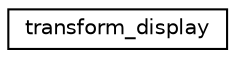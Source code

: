 digraph "Graphical Class Hierarchy"
{
  edge [fontname="Helvetica",fontsize="10",labelfontname="Helvetica",labelfontsize="10"];
  node [fontname="Helvetica",fontsize="10",shape=record];
  rankdir="LR";
  Node1 [label="transform_display",height=0.2,width=0.4,color="black", fillcolor="white", style="filled",URL="$structtransform__display.html"];
}
